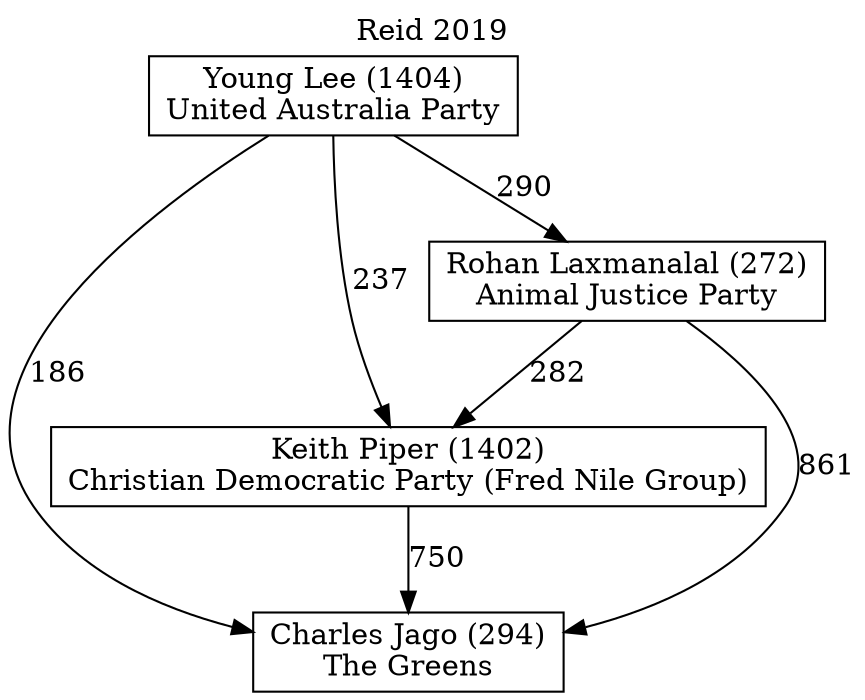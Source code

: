 // House preference flow
digraph "Charles Jago (294)_Reid_2019" {
	graph [label="Reid 2019" labelloc=t mclimit=10]
	node [shape=box]
	"Charles Jago (294)" [label="Charles Jago (294)
The Greens"]
	"Keith Piper (1402)" [label="Keith Piper (1402)
Christian Democratic Party (Fred Nile Group)"]
	"Rohan Laxmanalal (272)" [label="Rohan Laxmanalal (272)
Animal Justice Party"]
	"Young Lee (1404)" [label="Young Lee (1404)
United Australia Party"]
	"Keith Piper (1402)" -> "Charles Jago (294)" [label=750]
	"Rohan Laxmanalal (272)" -> "Charles Jago (294)" [label=861]
	"Rohan Laxmanalal (272)" -> "Keith Piper (1402)" [label=282]
	"Young Lee (1404)" -> "Charles Jago (294)" [label=186]
	"Young Lee (1404)" -> "Keith Piper (1402)" [label=237]
	"Young Lee (1404)" -> "Rohan Laxmanalal (272)" [label=290]
}
